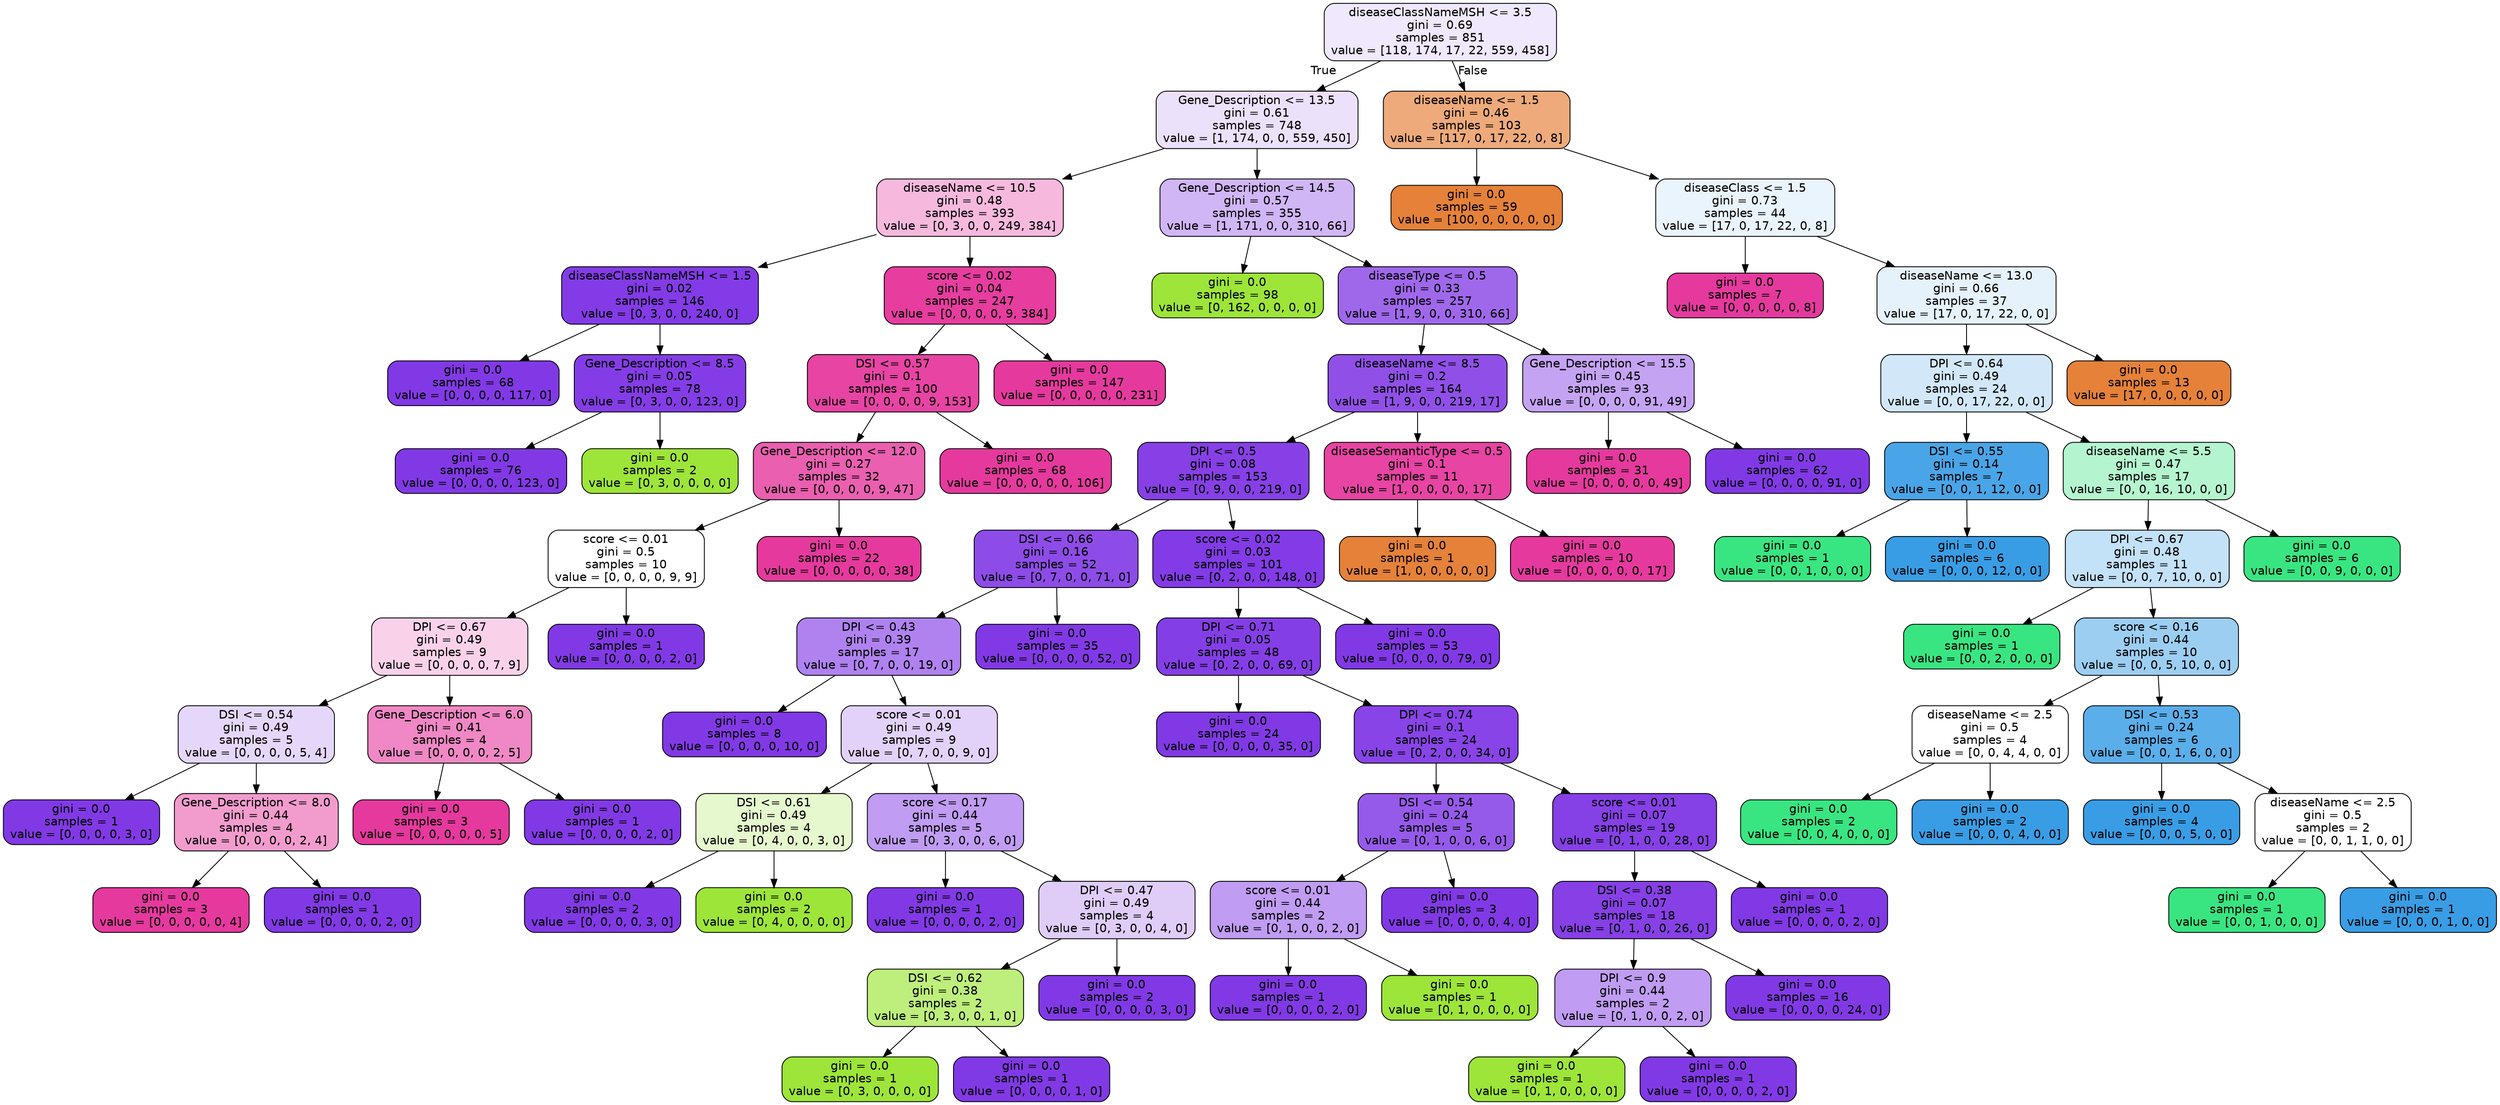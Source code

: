 digraph Tree {
node [shape=box, style="filled, rounded", color="black", fontname=helvetica] ;
edge [fontname=helvetica] ;
0 [label="diseaseClassNameMSH <= 3.5\ngini = 0.69\nsamples = 851\nvalue = [118, 174, 17, 22, 559, 458]", fillcolor="#8139e51d"] ;
1 [label="Gene_Description <= 13.5\ngini = 0.61\nsamples = 748\nvalue = [1, 174, 0, 0, 559, 450]", fillcolor="#8139e526"] ;
0 -> 1 [labeldistance=2.5, labelangle=45, headlabel="True"] ;
2 [label="diseaseName <= 10.5\ngini = 0.48\nsamples = 393\nvalue = [0, 3, 0, 0, 249, 384]", fillcolor="#e5399d59"] ;
1 -> 2 ;
3 [label="diseaseClassNameMSH <= 1.5\ngini = 0.02\nsamples = 146\nvalue = [0, 3, 0, 0, 240, 0]", fillcolor="#8139e5fc"] ;
2 -> 3 ;
4 [label="gini = 0.0\nsamples = 68\nvalue = [0, 0, 0, 0, 117, 0]", fillcolor="#8139e5ff"] ;
3 -> 4 ;
5 [label="Gene_Description <= 8.5\ngini = 0.05\nsamples = 78\nvalue = [0, 3, 0, 0, 123, 0]", fillcolor="#8139e5f9"] ;
3 -> 5 ;
6 [label="gini = 0.0\nsamples = 76\nvalue = [0, 0, 0, 0, 123, 0]", fillcolor="#8139e5ff"] ;
5 -> 6 ;
7 [label="gini = 0.0\nsamples = 2\nvalue = [0, 3, 0, 0, 0, 0]", fillcolor="#9de539ff"] ;
5 -> 7 ;
8 [label="score <= 0.02\ngini = 0.04\nsamples = 247\nvalue = [0, 0, 0, 0, 9, 384]", fillcolor="#e5399df9"] ;
2 -> 8 ;
9 [label="DSI <= 0.57\ngini = 0.1\nsamples = 100\nvalue = [0, 0, 0, 0, 9, 153]", fillcolor="#e5399df0"] ;
8 -> 9 ;
10 [label="Gene_Description <= 12.0\ngini = 0.27\nsamples = 32\nvalue = [0, 0, 0, 0, 9, 47]", fillcolor="#e5399dce"] ;
9 -> 10 ;
11 [label="score <= 0.01\ngini = 0.5\nsamples = 10\nvalue = [0, 0, 0, 0, 9, 9]", fillcolor="#8139e500"] ;
10 -> 11 ;
12 [label="DPI <= 0.67\ngini = 0.49\nsamples = 9\nvalue = [0, 0, 0, 0, 7, 9]", fillcolor="#e5399d39"] ;
11 -> 12 ;
13 [label="DSI <= 0.54\ngini = 0.49\nsamples = 5\nvalue = [0, 0, 0, 0, 5, 4]", fillcolor="#8139e533"] ;
12 -> 13 ;
14 [label="gini = 0.0\nsamples = 1\nvalue = [0, 0, 0, 0, 3, 0]", fillcolor="#8139e5ff"] ;
13 -> 14 ;
15 [label="Gene_Description <= 8.0\ngini = 0.44\nsamples = 4\nvalue = [0, 0, 0, 0, 2, 4]", fillcolor="#e5399d7f"] ;
13 -> 15 ;
16 [label="gini = 0.0\nsamples = 3\nvalue = [0, 0, 0, 0, 0, 4]", fillcolor="#e5399dff"] ;
15 -> 16 ;
17 [label="gini = 0.0\nsamples = 1\nvalue = [0, 0, 0, 0, 2, 0]", fillcolor="#8139e5ff"] ;
15 -> 17 ;
18 [label="Gene_Description <= 6.0\ngini = 0.41\nsamples = 4\nvalue = [0, 0, 0, 0, 2, 5]", fillcolor="#e5399d99"] ;
12 -> 18 ;
19 [label="gini = 0.0\nsamples = 3\nvalue = [0, 0, 0, 0, 0, 5]", fillcolor="#e5399dff"] ;
18 -> 19 ;
20 [label="gini = 0.0\nsamples = 1\nvalue = [0, 0, 0, 0, 2, 0]", fillcolor="#8139e5ff"] ;
18 -> 20 ;
21 [label="gini = 0.0\nsamples = 1\nvalue = [0, 0, 0, 0, 2, 0]", fillcolor="#8139e5ff"] ;
11 -> 21 ;
22 [label="gini = 0.0\nsamples = 22\nvalue = [0, 0, 0, 0, 0, 38]", fillcolor="#e5399dff"] ;
10 -> 22 ;
23 [label="gini = 0.0\nsamples = 68\nvalue = [0, 0, 0, 0, 0, 106]", fillcolor="#e5399dff"] ;
9 -> 23 ;
24 [label="gini = 0.0\nsamples = 147\nvalue = [0, 0, 0, 0, 0, 231]", fillcolor="#e5399dff"] ;
8 -> 24 ;
25 [label="Gene_Description <= 14.5\ngini = 0.57\nsamples = 355\nvalue = [1, 171, 0, 0, 310, 66]", fillcolor="#8139e55e"] ;
1 -> 25 ;
26 [label="gini = 0.0\nsamples = 98\nvalue = [0, 162, 0, 0, 0, 0]", fillcolor="#9de539ff"] ;
25 -> 26 ;
27 [label="diseaseType <= 0.5\ngini = 0.33\nsamples = 257\nvalue = [1, 9, 0, 0, 310, 66]", fillcolor="#8139e5c2"] ;
25 -> 27 ;
28 [label="diseaseName <= 8.5\ngini = 0.2\nsamples = 164\nvalue = [1, 9, 0, 0, 219, 17]", fillcolor="#8139e5e1"] ;
27 -> 28 ;
29 [label="DPI <= 0.5\ngini = 0.08\nsamples = 153\nvalue = [0, 9, 0, 0, 219, 0]", fillcolor="#8139e5f5"] ;
28 -> 29 ;
30 [label="DSI <= 0.66\ngini = 0.16\nsamples = 52\nvalue = [0, 7, 0, 0, 71, 0]", fillcolor="#8139e5e6"] ;
29 -> 30 ;
31 [label="DPI <= 0.43\ngini = 0.39\nsamples = 17\nvalue = [0, 7, 0, 0, 19, 0]", fillcolor="#8139e5a1"] ;
30 -> 31 ;
32 [label="gini = 0.0\nsamples = 8\nvalue = [0, 0, 0, 0, 10, 0]", fillcolor="#8139e5ff"] ;
31 -> 32 ;
33 [label="score <= 0.01\ngini = 0.49\nsamples = 9\nvalue = [0, 7, 0, 0, 9, 0]", fillcolor="#8139e539"] ;
31 -> 33 ;
34 [label="DSI <= 0.61\ngini = 0.49\nsamples = 4\nvalue = [0, 4, 0, 0, 3, 0]", fillcolor="#9de53940"] ;
33 -> 34 ;
35 [label="gini = 0.0\nsamples = 2\nvalue = [0, 0, 0, 0, 3, 0]", fillcolor="#8139e5ff"] ;
34 -> 35 ;
36 [label="gini = 0.0\nsamples = 2\nvalue = [0, 4, 0, 0, 0, 0]", fillcolor="#9de539ff"] ;
34 -> 36 ;
37 [label="score <= 0.17\ngini = 0.44\nsamples = 5\nvalue = [0, 3, 0, 0, 6, 0]", fillcolor="#8139e57f"] ;
33 -> 37 ;
38 [label="gini = 0.0\nsamples = 1\nvalue = [0, 0, 0, 0, 2, 0]", fillcolor="#8139e5ff"] ;
37 -> 38 ;
39 [label="DPI <= 0.47\ngini = 0.49\nsamples = 4\nvalue = [0, 3, 0, 0, 4, 0]", fillcolor="#8139e540"] ;
37 -> 39 ;
40 [label="DSI <= 0.62\ngini = 0.38\nsamples = 2\nvalue = [0, 3, 0, 0, 1, 0]", fillcolor="#9de539aa"] ;
39 -> 40 ;
41 [label="gini = 0.0\nsamples = 1\nvalue = [0, 3, 0, 0, 0, 0]", fillcolor="#9de539ff"] ;
40 -> 41 ;
42 [label="gini = 0.0\nsamples = 1\nvalue = [0, 0, 0, 0, 1, 0]", fillcolor="#8139e5ff"] ;
40 -> 42 ;
43 [label="gini = 0.0\nsamples = 2\nvalue = [0, 0, 0, 0, 3, 0]", fillcolor="#8139e5ff"] ;
39 -> 43 ;
44 [label="gini = 0.0\nsamples = 35\nvalue = [0, 0, 0, 0, 52, 0]", fillcolor="#8139e5ff"] ;
30 -> 44 ;
45 [label="score <= 0.02\ngini = 0.03\nsamples = 101\nvalue = [0, 2, 0, 0, 148, 0]", fillcolor="#8139e5fc"] ;
29 -> 45 ;
46 [label="DPI <= 0.71\ngini = 0.05\nsamples = 48\nvalue = [0, 2, 0, 0, 69, 0]", fillcolor="#8139e5f8"] ;
45 -> 46 ;
47 [label="gini = 0.0\nsamples = 24\nvalue = [0, 0, 0, 0, 35, 0]", fillcolor="#8139e5ff"] ;
46 -> 47 ;
48 [label="DPI <= 0.74\ngini = 0.1\nsamples = 24\nvalue = [0, 2, 0, 0, 34, 0]", fillcolor="#8139e5f0"] ;
46 -> 48 ;
49 [label="DSI <= 0.54\ngini = 0.24\nsamples = 5\nvalue = [0, 1, 0, 0, 6, 0]", fillcolor="#8139e5d4"] ;
48 -> 49 ;
50 [label="score <= 0.01\ngini = 0.44\nsamples = 2\nvalue = [0, 1, 0, 0, 2, 0]", fillcolor="#8139e57f"] ;
49 -> 50 ;
51 [label="gini = 0.0\nsamples = 1\nvalue = [0, 0, 0, 0, 2, 0]", fillcolor="#8139e5ff"] ;
50 -> 51 ;
52 [label="gini = 0.0\nsamples = 1\nvalue = [0, 1, 0, 0, 0, 0]", fillcolor="#9de539ff"] ;
50 -> 52 ;
53 [label="gini = 0.0\nsamples = 3\nvalue = [0, 0, 0, 0, 4, 0]", fillcolor="#8139e5ff"] ;
49 -> 53 ;
54 [label="score <= 0.01\ngini = 0.07\nsamples = 19\nvalue = [0, 1, 0, 0, 28, 0]", fillcolor="#8139e5f6"] ;
48 -> 54 ;
55 [label="DSI <= 0.38\ngini = 0.07\nsamples = 18\nvalue = [0, 1, 0, 0, 26, 0]", fillcolor="#8139e5f5"] ;
54 -> 55 ;
56 [label="DPI <= 0.9\ngini = 0.44\nsamples = 2\nvalue = [0, 1, 0, 0, 2, 0]", fillcolor="#8139e57f"] ;
55 -> 56 ;
57 [label="gini = 0.0\nsamples = 1\nvalue = [0, 1, 0, 0, 0, 0]", fillcolor="#9de539ff"] ;
56 -> 57 ;
58 [label="gini = 0.0\nsamples = 1\nvalue = [0, 0, 0, 0, 2, 0]", fillcolor="#8139e5ff"] ;
56 -> 58 ;
59 [label="gini = 0.0\nsamples = 16\nvalue = [0, 0, 0, 0, 24, 0]", fillcolor="#8139e5ff"] ;
55 -> 59 ;
60 [label="gini = 0.0\nsamples = 1\nvalue = [0, 0, 0, 0, 2, 0]", fillcolor="#8139e5ff"] ;
54 -> 60 ;
61 [label="gini = 0.0\nsamples = 53\nvalue = [0, 0, 0, 0, 79, 0]", fillcolor="#8139e5ff"] ;
45 -> 61 ;
62 [label="diseaseSemanticType <= 0.5\ngini = 0.1\nsamples = 11\nvalue = [1, 0, 0, 0, 0, 17]", fillcolor="#e5399df0"] ;
28 -> 62 ;
63 [label="gini = 0.0\nsamples = 1\nvalue = [1, 0, 0, 0, 0, 0]", fillcolor="#e58139ff"] ;
62 -> 63 ;
64 [label="gini = 0.0\nsamples = 10\nvalue = [0, 0, 0, 0, 0, 17]", fillcolor="#e5399dff"] ;
62 -> 64 ;
65 [label="Gene_Description <= 15.5\ngini = 0.45\nsamples = 93\nvalue = [0, 0, 0, 0, 91, 49]", fillcolor="#8139e576"] ;
27 -> 65 ;
66 [label="gini = 0.0\nsamples = 31\nvalue = [0, 0, 0, 0, 0, 49]", fillcolor="#e5399dff"] ;
65 -> 66 ;
67 [label="gini = 0.0\nsamples = 62\nvalue = [0, 0, 0, 0, 91, 0]", fillcolor="#8139e5ff"] ;
65 -> 67 ;
68 [label="diseaseName <= 1.5\ngini = 0.46\nsamples = 103\nvalue = [117, 0, 17, 22, 0, 8]", fillcolor="#e58139ab"] ;
0 -> 68 [labeldistance=2.5, labelangle=-45, headlabel="False"] ;
69 [label="gini = 0.0\nsamples = 59\nvalue = [100, 0, 0, 0, 0, 0]", fillcolor="#e58139ff"] ;
68 -> 69 ;
70 [label="diseaseClass <= 1.5\ngini = 0.73\nsamples = 44\nvalue = [17, 0, 17, 22, 0, 8]", fillcolor="#399de51b"] ;
68 -> 70 ;
71 [label="gini = 0.0\nsamples = 7\nvalue = [0, 0, 0, 0, 0, 8]", fillcolor="#e5399dff"] ;
70 -> 71 ;
72 [label="diseaseName <= 13.0\ngini = 0.66\nsamples = 37\nvalue = [17, 0, 17, 22, 0, 0]", fillcolor="#399de521"] ;
70 -> 72 ;
73 [label="DPI <= 0.64\ngini = 0.49\nsamples = 24\nvalue = [0, 0, 17, 22, 0, 0]", fillcolor="#399de53a"] ;
72 -> 73 ;
74 [label="DSI <= 0.55\ngini = 0.14\nsamples = 7\nvalue = [0, 0, 1, 12, 0, 0]", fillcolor="#399de5ea"] ;
73 -> 74 ;
75 [label="gini = 0.0\nsamples = 1\nvalue = [0, 0, 1, 0, 0, 0]", fillcolor="#39e581ff"] ;
74 -> 75 ;
76 [label="gini = 0.0\nsamples = 6\nvalue = [0, 0, 0, 12, 0, 0]", fillcolor="#399de5ff"] ;
74 -> 76 ;
77 [label="diseaseName <= 5.5\ngini = 0.47\nsamples = 17\nvalue = [0, 0, 16, 10, 0, 0]", fillcolor="#39e58160"] ;
73 -> 77 ;
78 [label="DPI <= 0.67\ngini = 0.48\nsamples = 11\nvalue = [0, 0, 7, 10, 0, 0]", fillcolor="#399de54d"] ;
77 -> 78 ;
79 [label="gini = 0.0\nsamples = 1\nvalue = [0, 0, 2, 0, 0, 0]", fillcolor="#39e581ff"] ;
78 -> 79 ;
80 [label="score <= 0.16\ngini = 0.44\nsamples = 10\nvalue = [0, 0, 5, 10, 0, 0]", fillcolor="#399de57f"] ;
78 -> 80 ;
81 [label="diseaseName <= 2.5\ngini = 0.5\nsamples = 4\nvalue = [0, 0, 4, 4, 0, 0]", fillcolor="#39e58100"] ;
80 -> 81 ;
82 [label="gini = 0.0\nsamples = 2\nvalue = [0, 0, 4, 0, 0, 0]", fillcolor="#39e581ff"] ;
81 -> 82 ;
83 [label="gini = 0.0\nsamples = 2\nvalue = [0, 0, 0, 4, 0, 0]", fillcolor="#399de5ff"] ;
81 -> 83 ;
84 [label="DSI <= 0.53\ngini = 0.24\nsamples = 6\nvalue = [0, 0, 1, 6, 0, 0]", fillcolor="#399de5d4"] ;
80 -> 84 ;
85 [label="gini = 0.0\nsamples = 4\nvalue = [0, 0, 0, 5, 0, 0]", fillcolor="#399de5ff"] ;
84 -> 85 ;
86 [label="diseaseName <= 2.5\ngini = 0.5\nsamples = 2\nvalue = [0, 0, 1, 1, 0, 0]", fillcolor="#39e58100"] ;
84 -> 86 ;
87 [label="gini = 0.0\nsamples = 1\nvalue = [0, 0, 1, 0, 0, 0]", fillcolor="#39e581ff"] ;
86 -> 87 ;
88 [label="gini = 0.0\nsamples = 1\nvalue = [0, 0, 0, 1, 0, 0]", fillcolor="#399de5ff"] ;
86 -> 88 ;
89 [label="gini = 0.0\nsamples = 6\nvalue = [0, 0, 9, 0, 0, 0]", fillcolor="#39e581ff"] ;
77 -> 89 ;
90 [label="gini = 0.0\nsamples = 13\nvalue = [17, 0, 0, 0, 0, 0]", fillcolor="#e58139ff"] ;
72 -> 90 ;
}